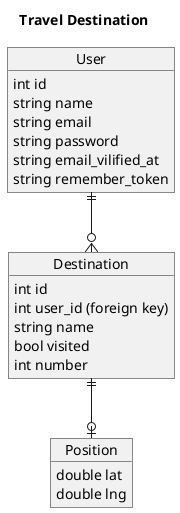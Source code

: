 @startuml
title Travel Destination

Object User {
    int id
    string name
    string email
    string password
    string email_vilified_at
    string remember_token
}

Object Destination {
    int id
    int user_id (foreign key)
    string name
    bool visited
    int number
}

Object Position {
    double lat
    double lng
}

User ||--o{ Destination
Destination ||--o| Position

'
'note left of User
'
'end note
'
'note left of Destination
'
'end note
'
'note right of Position
'
'end note



@enduml